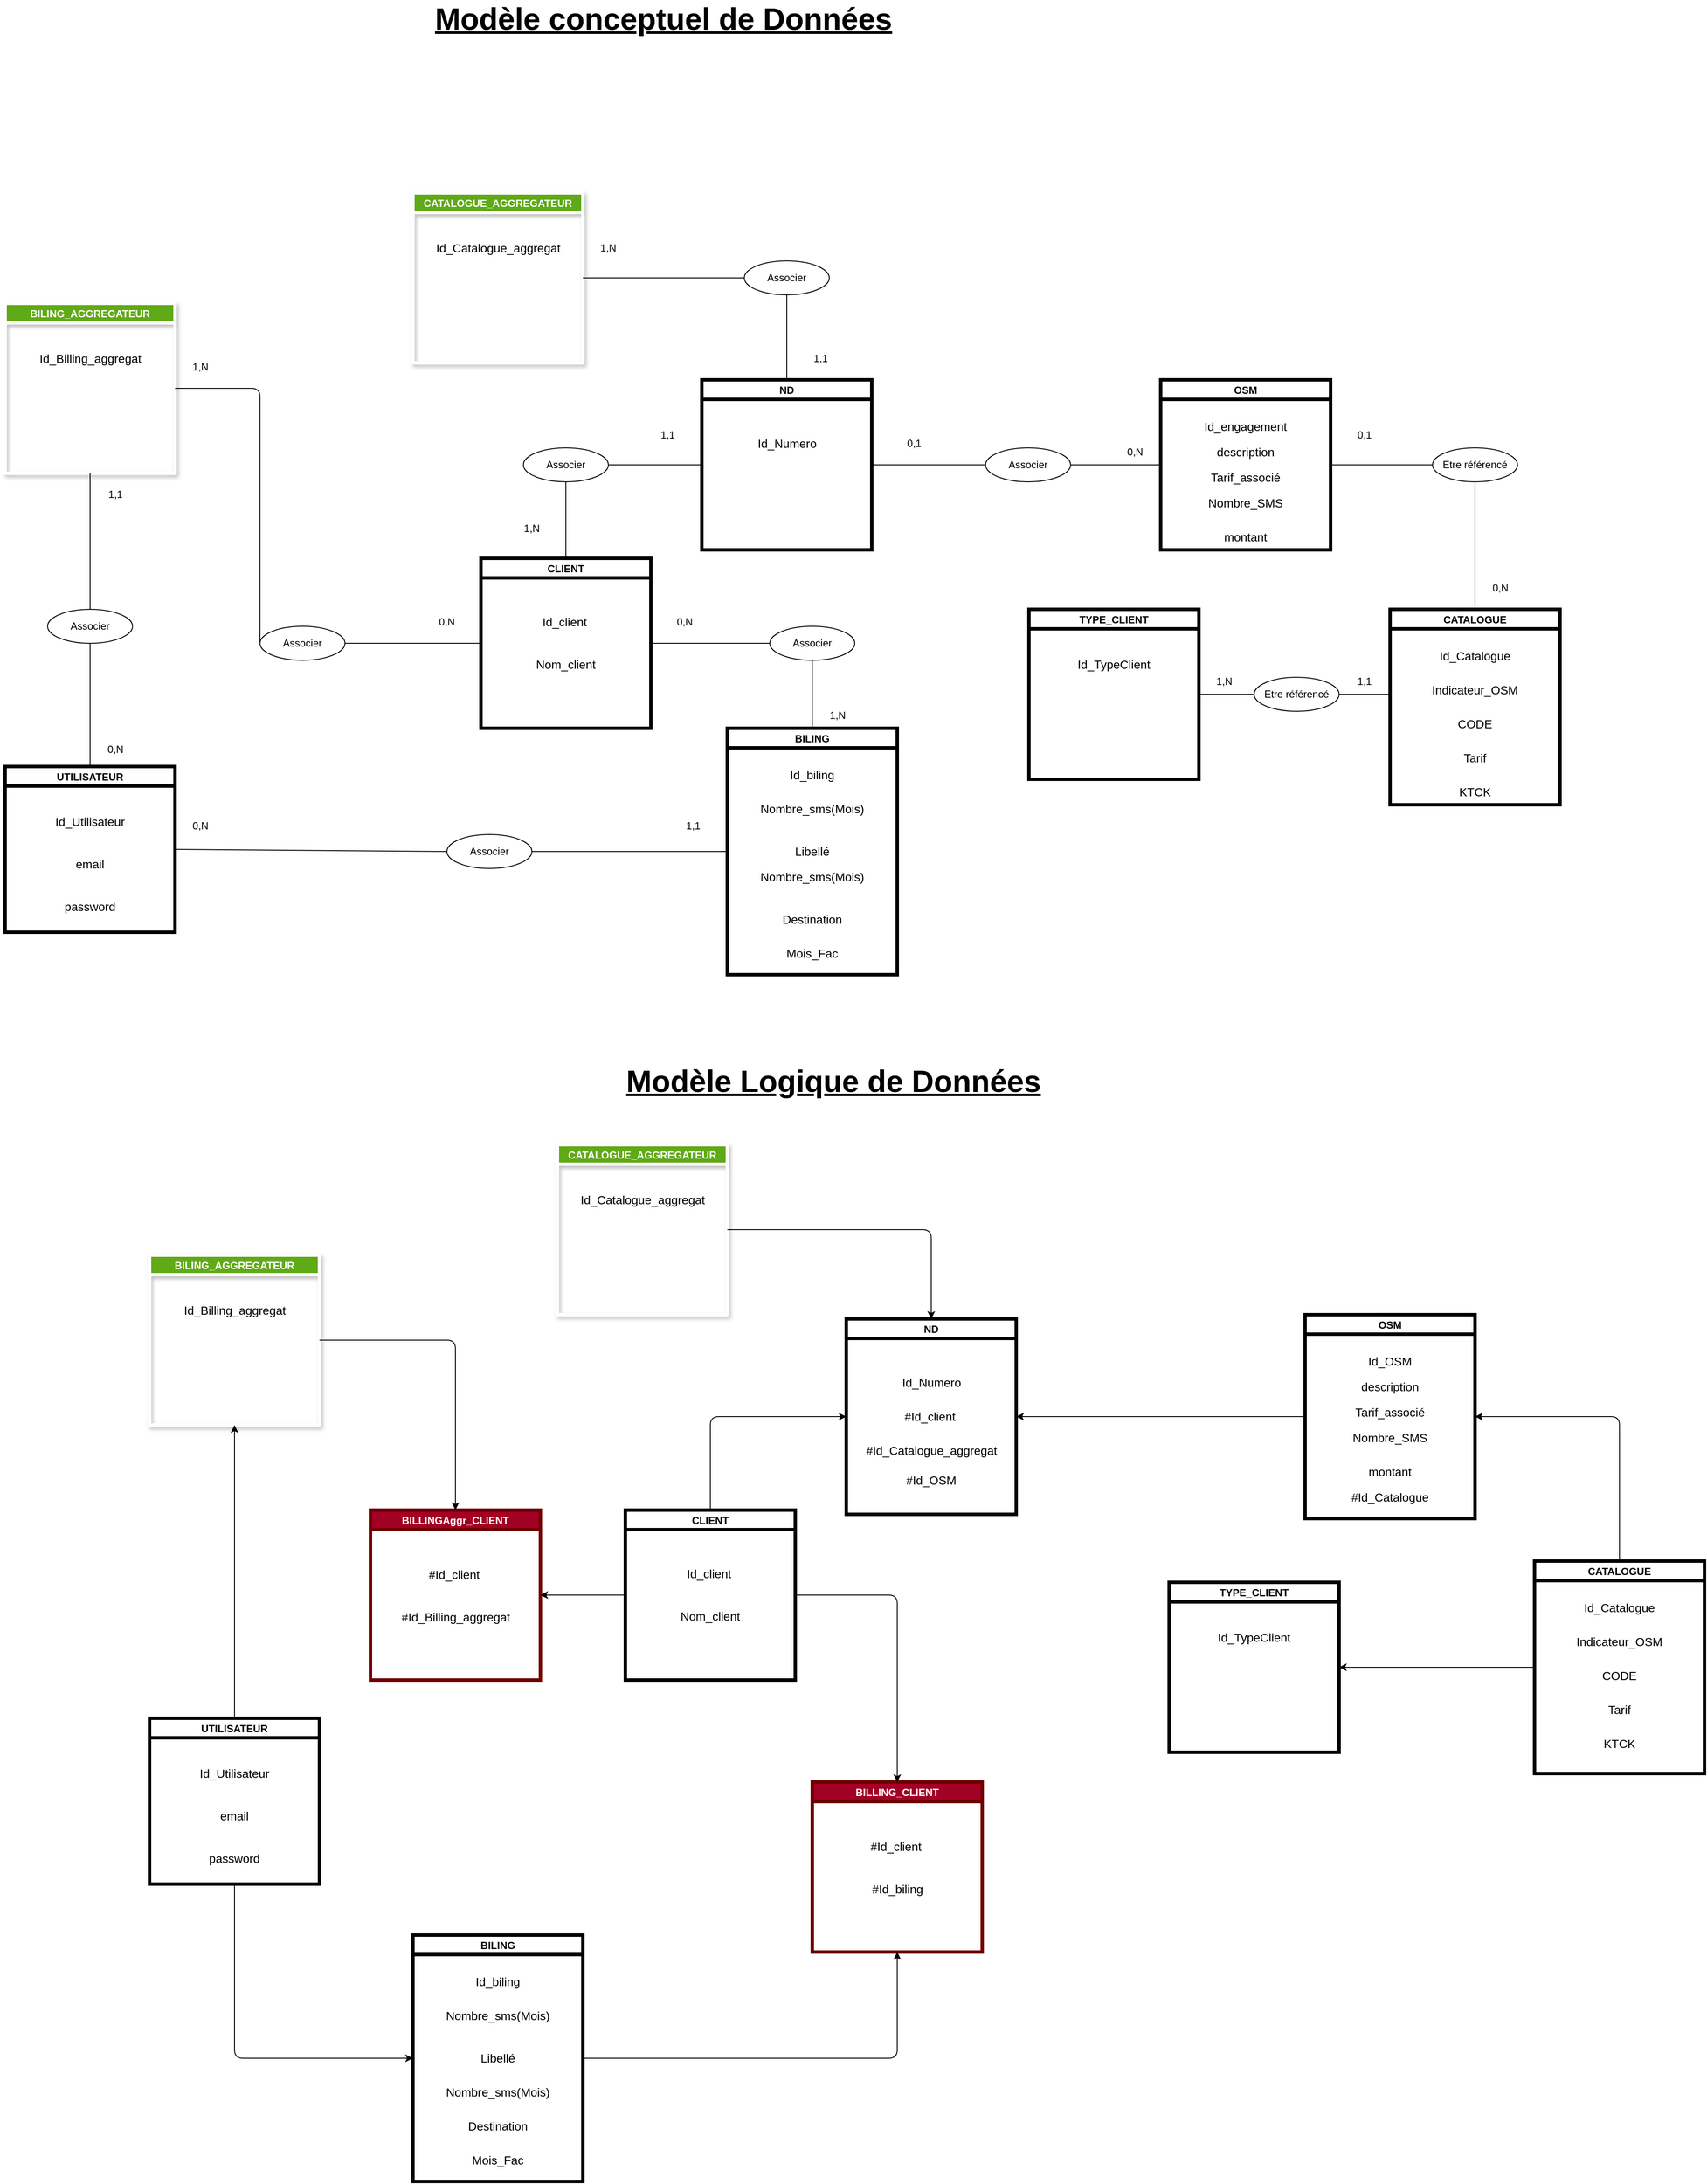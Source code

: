 <mxfile>
    <diagram id="ox7C8p8uEcDd9QCXiQIb" name="Page-1">
        <mxGraphModel dx="2342" dy="1938" grid="1" gridSize="10" guides="1" tooltips="1" connect="1" arrows="1" fold="1" page="1" pageScale="1" pageWidth="850" pageHeight="1100" math="0" shadow="0">
            <root>
                <mxCell id="0"/>
                <mxCell id="1" parent="0"/>
                <mxCell id="10" value="CLIENT" style="swimlane;startSize=23;strokeWidth=4;" parent="1" vertex="1">
                    <mxGeometry x="100" y="500" width="200" height="200" as="geometry"/>
                </mxCell>
                <mxCell id="59" value="&lt;font style=&quot;font-size: 14px;&quot;&gt;Id_client&amp;nbsp;&lt;/font&gt;" style="text;html=1;strokeColor=none;fillColor=none;align=center;verticalAlign=middle;whiteSpace=wrap;rounded=0;" parent="10" vertex="1">
                    <mxGeometry x="39.5" y="60" width="121" height="30" as="geometry"/>
                </mxCell>
                <mxCell id="159" value="&lt;span style=&quot;font-size: 14px;&quot;&gt;Nom_client&lt;/span&gt;" style="text;html=1;strokeColor=none;fillColor=none;align=center;verticalAlign=middle;whiteSpace=wrap;rounded=0;" vertex="1" parent="10">
                    <mxGeometry x="70" y="110" width="60" height="30" as="geometry"/>
                </mxCell>
                <mxCell id="11" value="OSM" style="swimlane;startSize=23;strokeWidth=4;" parent="1" vertex="1">
                    <mxGeometry x="900" y="290" width="200" height="200" as="geometry"/>
                </mxCell>
                <mxCell id="60" value="&lt;font style=&quot;font-size: 14px;&quot;&gt;Id_engagement&lt;/font&gt;" style="text;html=1;strokeColor=none;fillColor=none;align=center;verticalAlign=middle;whiteSpace=wrap;rounded=0;" parent="11" vertex="1">
                    <mxGeometry x="70" y="40" width="60" height="30" as="geometry"/>
                </mxCell>
                <mxCell id="64" value="&lt;span style=&quot;font-size: 14px;&quot;&gt;description&lt;/span&gt;" style="text;html=1;strokeColor=none;fillColor=none;align=center;verticalAlign=middle;whiteSpace=wrap;rounded=0;" parent="11" vertex="1">
                    <mxGeometry x="70" y="70" width="60" height="30" as="geometry"/>
                </mxCell>
                <mxCell id="65" value="&lt;span style=&quot;font-size: 14px;&quot;&gt;Tarif_associé&lt;/span&gt;" style="text;html=1;strokeColor=none;fillColor=none;align=center;verticalAlign=middle;whiteSpace=wrap;rounded=0;" parent="11" vertex="1">
                    <mxGeometry x="70" y="100" width="60" height="30" as="geometry"/>
                </mxCell>
                <mxCell id="66" value="&lt;span style=&quot;font-size: 14px;&quot;&gt;Nombre_SMS&lt;/span&gt;" style="text;html=1;strokeColor=none;fillColor=none;align=center;verticalAlign=middle;whiteSpace=wrap;rounded=0;" parent="11" vertex="1">
                    <mxGeometry x="70" y="130" width="60" height="30" as="geometry"/>
                </mxCell>
                <mxCell id="169" value="&lt;span style=&quot;font-size: 14px;&quot;&gt;montant&lt;br&gt;&lt;/span&gt;" style="text;html=1;strokeColor=none;fillColor=none;align=center;verticalAlign=middle;whiteSpace=wrap;rounded=0;" vertex="1" parent="11">
                    <mxGeometry x="70" y="170" width="60" height="30" as="geometry"/>
                </mxCell>
                <mxCell id="15" style="edgeStyle=entityRelationEdgeStyle;html=1;startArrow=none;endArrow=none;segment=10;curved=1;sourcePerimeterSpacing=0;targetPerimeterSpacing=0;exitX=1;exitY=0.5;exitDx=0;exitDy=0;entryX=0;entryY=0.5;entryDx=0;entryDy=0;" parent="1" source="12" target="11" edge="1">
                    <mxGeometry relative="1" as="geometry"/>
                </mxCell>
                <mxCell id="12" value="Associer" style="ellipse;whiteSpace=wrap;html=1;align=center;newEdgeStyle={&quot;edgeStyle&quot;:&quot;entityRelationEdgeStyle&quot;,&quot;startArrow&quot;:&quot;none&quot;,&quot;endArrow&quot;:&quot;none&quot;,&quot;segment&quot;:10,&quot;curved&quot;:1,&quot;sourcePerimeterSpacing&quot;:0,&quot;targetPerimeterSpacing&quot;:0};treeFolding=1;treeMoving=1;" parent="1" vertex="1">
                    <mxGeometry x="694" y="370" width="100" height="40" as="geometry"/>
                </mxCell>
                <mxCell id="16" value="0,N" style="text;html=1;strokeColor=none;fillColor=none;align=center;verticalAlign=middle;whiteSpace=wrap;rounded=0;" parent="1" vertex="1">
                    <mxGeometry x="310" y="560" width="60" height="30" as="geometry"/>
                </mxCell>
                <mxCell id="17" value="0,N" style="text;html=1;strokeColor=none;fillColor=none;align=center;verticalAlign=middle;whiteSpace=wrap;rounded=0;" parent="1" vertex="1">
                    <mxGeometry x="840" y="360" width="60" height="30" as="geometry"/>
                </mxCell>
                <mxCell id="18" value="CATALOGUE" style="swimlane;startSize=23;strokeWidth=4;" parent="1" vertex="1">
                    <mxGeometry x="1170" y="560" width="200" height="230" as="geometry"/>
                </mxCell>
                <mxCell id="61" value="&lt;font style=&quot;font-size: 14px;&quot;&gt;Id_Catalogue&lt;/font&gt;" style="text;html=1;strokeColor=none;fillColor=none;align=center;verticalAlign=middle;whiteSpace=wrap;rounded=0;" parent="18" vertex="1">
                    <mxGeometry x="70" y="40" width="60" height="30" as="geometry"/>
                </mxCell>
                <mxCell id="69" value="&lt;font style=&quot;font-size: 14px;&quot;&gt;Indicateur_OSM&lt;/font&gt;" style="text;html=1;strokeColor=none;fillColor=none;align=center;verticalAlign=middle;whiteSpace=wrap;rounded=0;" parent="18" vertex="1">
                    <mxGeometry x="70" y="80" width="60" height="30" as="geometry"/>
                </mxCell>
                <mxCell id="164" value="&lt;span style=&quot;font-size: 14px;&quot;&gt;CODE&lt;/span&gt;" style="text;html=1;strokeColor=none;fillColor=none;align=center;verticalAlign=middle;whiteSpace=wrap;rounded=0;" vertex="1" parent="18">
                    <mxGeometry x="70" y="120" width="60" height="30" as="geometry"/>
                </mxCell>
                <mxCell id="165" value="&lt;span style=&quot;font-size: 14px;&quot;&gt;Tarif&lt;/span&gt;" style="text;html=1;strokeColor=none;fillColor=none;align=center;verticalAlign=middle;whiteSpace=wrap;rounded=0;" vertex="1" parent="18">
                    <mxGeometry x="70" y="160" width="60" height="30" as="geometry"/>
                </mxCell>
                <mxCell id="166" value="&lt;span style=&quot;font-size: 14px;&quot;&gt;KTCK&lt;/span&gt;" style="text;html=1;strokeColor=none;fillColor=none;align=center;verticalAlign=middle;whiteSpace=wrap;rounded=0;" vertex="1" parent="18">
                    <mxGeometry x="70" y="200" width="60" height="30" as="geometry"/>
                </mxCell>
                <mxCell id="20" style="edgeStyle=entityRelationEdgeStyle;html=1;startArrow=none;endArrow=none;segment=10;curved=1;sourcePerimeterSpacing=0;targetPerimeterSpacing=0;exitX=0;exitY=0.5;exitDx=0;exitDy=0;entryX=1;entryY=0.5;entryDx=0;entryDy=0;" parent="1" source="19" target="11" edge="1">
                    <mxGeometry relative="1" as="geometry"/>
                </mxCell>
                <mxCell id="19" value="Etre référencé" style="ellipse;whiteSpace=wrap;html=1;align=center;newEdgeStyle={&quot;edgeStyle&quot;:&quot;entityRelationEdgeStyle&quot;,&quot;startArrow&quot;:&quot;none&quot;,&quot;endArrow&quot;:&quot;none&quot;,&quot;segment&quot;:10,&quot;curved&quot;:1,&quot;sourcePerimeterSpacing&quot;:0,&quot;targetPerimeterSpacing&quot;:0};treeFolding=1;treeMoving=1;" parent="1" vertex="1">
                    <mxGeometry x="1220" y="370" width="100" height="40" as="geometry"/>
                </mxCell>
                <mxCell id="24" value="0,N" style="text;html=1;strokeColor=none;fillColor=none;align=center;verticalAlign=middle;whiteSpace=wrap;rounded=0;" parent="1" vertex="1">
                    <mxGeometry x="1270" y="520" width="60" height="30" as="geometry"/>
                </mxCell>
                <mxCell id="26" value="0,1" style="text;html=1;strokeColor=none;fillColor=none;align=center;verticalAlign=middle;whiteSpace=wrap;rounded=0;" parent="1" vertex="1">
                    <mxGeometry x="1110" y="340" width="60" height="30" as="geometry"/>
                </mxCell>
                <mxCell id="28" value="" style="endArrow=none;html=1;entryX=0.5;entryY=1;entryDx=0;entryDy=0;exitX=0.5;exitY=0;exitDx=0;exitDy=0;" parent="1" source="18" target="19" edge="1">
                    <mxGeometry width="50" height="50" relative="1" as="geometry">
                        <mxPoint x="860" y="640" as="sourcePoint"/>
                        <mxPoint x="910" y="590" as="targetPoint"/>
                    </mxGeometry>
                </mxCell>
                <mxCell id="29" value="TYPE_CLIENT" style="swimlane;startSize=23;strokeWidth=4;" parent="1" vertex="1">
                    <mxGeometry x="745" y="560" width="200" height="200" as="geometry"/>
                </mxCell>
                <mxCell id="62" value="&lt;font style=&quot;font-size: 14px;&quot;&gt;Id_TypeClient&lt;/font&gt;" style="text;html=1;strokeColor=none;fillColor=none;align=center;verticalAlign=middle;whiteSpace=wrap;rounded=0;" parent="29" vertex="1">
                    <mxGeometry x="70" y="50" width="60" height="30" as="geometry"/>
                </mxCell>
                <mxCell id="31" value="Etre référencé" style="ellipse;whiteSpace=wrap;html=1;align=center;newEdgeStyle={&quot;edgeStyle&quot;:&quot;entityRelationEdgeStyle&quot;,&quot;startArrow&quot;:&quot;none&quot;,&quot;endArrow&quot;:&quot;none&quot;,&quot;segment&quot;:10,&quot;curved&quot;:1,&quot;sourcePerimeterSpacing&quot;:0,&quot;targetPerimeterSpacing&quot;:0};treeFolding=1;treeMoving=1;" parent="1" vertex="1">
                    <mxGeometry x="1010" y="640" width="100" height="40" as="geometry"/>
                </mxCell>
                <mxCell id="32" value="" style="endArrow=none;html=1;entryX=1;entryY=0.5;entryDx=0;entryDy=0;" parent="1" target="31" edge="1">
                    <mxGeometry width="50" height="50" relative="1" as="geometry">
                        <mxPoint x="1170" y="660" as="sourcePoint"/>
                        <mxPoint x="1280" y="420" as="targetPoint"/>
                    </mxGeometry>
                </mxCell>
                <mxCell id="33" value="" style="endArrow=none;html=1;entryX=0;entryY=0.5;entryDx=0;entryDy=0;exitX=1;exitY=0.5;exitDx=0;exitDy=0;" parent="1" source="29" target="31" edge="1">
                    <mxGeometry width="50" height="50" relative="1" as="geometry">
                        <mxPoint x="1180" y="670" as="sourcePoint"/>
                        <mxPoint x="1120" y="670" as="targetPoint"/>
                    </mxGeometry>
                </mxCell>
                <mxCell id="34" value="1,1" style="text;html=1;strokeColor=none;fillColor=none;align=center;verticalAlign=middle;whiteSpace=wrap;rounded=0;" parent="1" vertex="1">
                    <mxGeometry x="1110" y="630" width="60" height="30" as="geometry"/>
                </mxCell>
                <mxCell id="35" value="1,N" style="text;html=1;strokeColor=none;fillColor=none;align=center;verticalAlign=middle;whiteSpace=wrap;rounded=0;" parent="1" vertex="1">
                    <mxGeometry x="945" y="630" width="60" height="30" as="geometry"/>
                </mxCell>
                <mxCell id="41" value="BILING" style="swimlane;startSize=23;strokeWidth=4;" parent="1" vertex="1">
                    <mxGeometry x="390" y="700" width="200" height="290" as="geometry"/>
                </mxCell>
                <mxCell id="63" value="&lt;font style=&quot;font-size: 14px;&quot;&gt;Id_biling&lt;/font&gt;" style="text;html=1;strokeColor=none;fillColor=none;align=center;verticalAlign=middle;whiteSpace=wrap;rounded=0;" parent="41" vertex="1">
                    <mxGeometry x="70" y="40" width="60" height="30" as="geometry"/>
                </mxCell>
                <mxCell id="67" value="&lt;font style=&quot;font-size: 14px;&quot;&gt;Nombre_sms(Mois)&lt;/font&gt;" style="text;html=1;strokeColor=none;fillColor=none;align=center;verticalAlign=middle;whiteSpace=wrap;rounded=0;" parent="41" vertex="1">
                    <mxGeometry x="70" y="80" width="60" height="30" as="geometry"/>
                </mxCell>
                <mxCell id="68" value="&lt;font style=&quot;font-size: 14px;&quot;&gt;Mois_Fac&lt;/font&gt;" style="text;html=1;strokeColor=none;fillColor=none;align=center;verticalAlign=middle;whiteSpace=wrap;rounded=0;" parent="41" vertex="1">
                    <mxGeometry x="70" y="250" width="60" height="30" as="geometry"/>
                </mxCell>
                <mxCell id="152" value="&lt;font style=&quot;font-size: 14px;&quot;&gt;Libellé&lt;/font&gt;" style="text;html=1;strokeColor=none;fillColor=none;align=center;verticalAlign=middle;whiteSpace=wrap;rounded=0;" vertex="1" parent="41">
                    <mxGeometry x="70" y="130" width="60" height="30" as="geometry"/>
                </mxCell>
                <mxCell id="50" value="&lt;font style=&quot;font-size: 36px;&quot;&gt;&lt;b&gt;&lt;u&gt;Modèle conceptuel de Données&lt;/u&gt;&lt;/b&gt;&lt;/font&gt;" style="text;html=1;strokeColor=none;fillColor=none;align=center;verticalAlign=middle;whiteSpace=wrap;rounded=0;" parent="1" vertex="1">
                    <mxGeometry x="40" y="-150" width="550" height="30" as="geometry"/>
                </mxCell>
                <mxCell id="53" value="Associer" style="ellipse;whiteSpace=wrap;html=1;align=center;newEdgeStyle={&quot;edgeStyle&quot;:&quot;entityRelationEdgeStyle&quot;,&quot;startArrow&quot;:&quot;none&quot;,&quot;endArrow&quot;:&quot;none&quot;,&quot;segment&quot;:10,&quot;curved&quot;:1,&quot;sourcePerimeterSpacing&quot;:0,&quot;targetPerimeterSpacing&quot;:0};treeFolding=1;treeMoving=1;" parent="1" vertex="1">
                    <mxGeometry x="440" y="580" width="100" height="40" as="geometry"/>
                </mxCell>
                <mxCell id="54" value="" style="endArrow=none;html=1;entryX=0;entryY=0.5;entryDx=0;entryDy=0;exitX=1;exitY=0.5;exitDx=0;exitDy=0;" parent="1" source="10" target="53" edge="1">
                    <mxGeometry width="50" height="50" relative="1" as="geometry">
                        <mxPoint x="850" y="670" as="sourcePoint"/>
                        <mxPoint x="900" y="620" as="targetPoint"/>
                    </mxGeometry>
                </mxCell>
                <mxCell id="56" value="" style="endArrow=none;html=1;entryX=0.5;entryY=1;entryDx=0;entryDy=0;exitX=0.5;exitY=0;exitDx=0;exitDy=0;" parent="1" source="41" target="53" edge="1">
                    <mxGeometry width="50" height="50" relative="1" as="geometry">
                        <mxPoint x="850" y="670" as="sourcePoint"/>
                        <mxPoint x="900" y="620" as="targetPoint"/>
                    </mxGeometry>
                </mxCell>
                <mxCell id="57" value="0,1" style="text;html=1;strokeColor=none;fillColor=none;align=center;verticalAlign=middle;whiteSpace=wrap;rounded=0;" parent="1" vertex="1">
                    <mxGeometry x="580" y="350" width="60" height="30" as="geometry"/>
                </mxCell>
                <mxCell id="58" value="1,N" style="text;html=1;strokeColor=none;fillColor=none;align=center;verticalAlign=middle;whiteSpace=wrap;rounded=0;" parent="1" vertex="1">
                    <mxGeometry x="490" y="670" width="60" height="30" as="geometry"/>
                </mxCell>
                <mxCell id="73" value="&lt;font style=&quot;font-size: 36px;&quot;&gt;&lt;b&gt;&lt;u&gt;Modèle Logique de Données&lt;/u&gt;&lt;/b&gt;&lt;/font&gt;" style="text;html=1;strokeColor=none;fillColor=none;align=center;verticalAlign=middle;whiteSpace=wrap;rounded=0;" parent="1" vertex="1">
                    <mxGeometry x="240" y="1100" width="550" height="30" as="geometry"/>
                </mxCell>
                <mxCell id="130" value="UTILISATEUR" style="swimlane;startSize=23;strokeWidth=4;" vertex="1" parent="1">
                    <mxGeometry x="-460" y="745" width="200" height="195" as="geometry"/>
                </mxCell>
                <mxCell id="131" value="&lt;font style=&quot;font-size: 14px;&quot;&gt;Id_Utilisateur&lt;/font&gt;" style="text;html=1;strokeColor=none;fillColor=none;align=center;verticalAlign=middle;whiteSpace=wrap;rounded=0;" vertex="1" parent="130">
                    <mxGeometry x="70" y="50" width="60" height="30" as="geometry"/>
                </mxCell>
                <mxCell id="132" value="&lt;font style=&quot;font-size: 14px;&quot;&gt;email&lt;/font&gt;" style="text;html=1;strokeColor=none;fillColor=none;align=center;verticalAlign=middle;whiteSpace=wrap;rounded=0;" vertex="1" parent="130">
                    <mxGeometry x="70" y="100" width="60" height="30" as="geometry"/>
                </mxCell>
                <mxCell id="133" value="&lt;span style=&quot;font-size: 14px;&quot;&gt;password&lt;/span&gt;" style="text;html=1;strokeColor=none;fillColor=none;align=center;verticalAlign=middle;whiteSpace=wrap;rounded=0;" vertex="1" parent="130">
                    <mxGeometry x="70" y="150" width="60" height="30" as="geometry"/>
                </mxCell>
                <mxCell id="135" style="edgeStyle=entityRelationEdgeStyle;html=1;startArrow=none;endArrow=none;segment=10;curved=1;sourcePerimeterSpacing=0;targetPerimeterSpacing=0;exitX=1;exitY=0.5;exitDx=0;exitDy=0;entryX=0;entryY=0.5;entryDx=0;entryDy=0;" edge="1" parent="1" source="134" target="41">
                    <mxGeometry relative="1" as="geometry"/>
                </mxCell>
                <mxCell id="136" style="edgeStyle=entityRelationEdgeStyle;html=1;startArrow=none;endArrow=none;segment=10;curved=1;sourcePerimeterSpacing=0;targetPerimeterSpacing=0;exitX=0;exitY=0.5;exitDx=0;exitDy=0;entryX=1;entryY=0.5;entryDx=0;entryDy=0;" edge="1" parent="1" source="134" target="130">
                    <mxGeometry relative="1" as="geometry"/>
                </mxCell>
                <mxCell id="134" value="Associer" style="ellipse;whiteSpace=wrap;html=1;align=center;newEdgeStyle={&quot;edgeStyle&quot;:&quot;entityRelationEdgeStyle&quot;,&quot;startArrow&quot;:&quot;none&quot;,&quot;endArrow&quot;:&quot;none&quot;,&quot;segment&quot;:10,&quot;curved&quot;:1,&quot;sourcePerimeterSpacing&quot;:0,&quot;targetPerimeterSpacing&quot;:0};treeFolding=1;treeMoving=1;" vertex="1" parent="1">
                    <mxGeometry x="60" y="825" width="100" height="40" as="geometry"/>
                </mxCell>
                <mxCell id="142" value="1,1" style="text;html=1;strokeColor=none;fillColor=none;align=center;verticalAlign=middle;whiteSpace=wrap;rounded=0;" vertex="1" parent="1">
                    <mxGeometry x="320" y="800" width="60" height="30" as="geometry"/>
                </mxCell>
                <mxCell id="143" value="0,N" style="text;html=1;strokeColor=none;fillColor=none;align=center;verticalAlign=middle;whiteSpace=wrap;rounded=0;" vertex="1" parent="1">
                    <mxGeometry x="-260" y="800" width="60" height="30" as="geometry"/>
                </mxCell>
                <mxCell id="150" value="&lt;font style=&quot;font-size: 14px;&quot;&gt;Nombre_sms(Mois)&lt;/font&gt;" style="text;html=1;strokeColor=none;fillColor=none;align=center;verticalAlign=middle;whiteSpace=wrap;rounded=0;" vertex="1" parent="1">
                    <mxGeometry x="460" y="860" width="60" height="30" as="geometry"/>
                </mxCell>
                <mxCell id="151" value="&lt;font style=&quot;font-size: 14px;&quot;&gt;Destination&lt;/font&gt;" style="text;html=1;strokeColor=none;fillColor=none;align=center;verticalAlign=middle;whiteSpace=wrap;rounded=0;" vertex="1" parent="1">
                    <mxGeometry x="460" y="910" width="60" height="30" as="geometry"/>
                </mxCell>
                <mxCell id="172" value="ND" style="swimlane;startSize=23;strokeWidth=4;" vertex="1" parent="1">
                    <mxGeometry x="360" y="290" width="200" height="200" as="geometry"/>
                </mxCell>
                <mxCell id="173" value="&lt;span style=&quot;font-size: 14px;&quot;&gt;Id_Numero&lt;/span&gt;" style="text;html=1;strokeColor=none;fillColor=none;align=center;verticalAlign=middle;whiteSpace=wrap;rounded=0;" vertex="1" parent="172">
                    <mxGeometry x="39.5" y="60" width="121" height="30" as="geometry"/>
                </mxCell>
                <mxCell id="175" value="" style="endArrow=none;html=1;entryX=0;entryY=0.5;entryDx=0;entryDy=0;exitX=1;exitY=0.5;exitDx=0;exitDy=0;" edge="1" parent="1" source="172" target="12">
                    <mxGeometry width="50" height="50" relative="1" as="geometry">
                        <mxPoint x="650" y="580" as="sourcePoint"/>
                        <mxPoint x="700" y="530" as="targetPoint"/>
                    </mxGeometry>
                </mxCell>
                <mxCell id="179" value="Associer" style="ellipse;whiteSpace=wrap;html=1;align=center;newEdgeStyle={&quot;edgeStyle&quot;:&quot;entityRelationEdgeStyle&quot;,&quot;startArrow&quot;:&quot;none&quot;,&quot;endArrow&quot;:&quot;none&quot;,&quot;segment&quot;:10,&quot;curved&quot;:1,&quot;sourcePerimeterSpacing&quot;:0,&quot;targetPerimeterSpacing&quot;:0};treeFolding=1;treeMoving=1;" vertex="1" parent="1">
                    <mxGeometry x="150" y="370" width="100" height="40" as="geometry"/>
                </mxCell>
                <mxCell id="180" value="" style="endArrow=none;html=1;exitX=0.5;exitY=1;exitDx=0;exitDy=0;entryX=0.5;entryY=0;entryDx=0;entryDy=0;" edge="1" parent="1" source="179" target="10">
                    <mxGeometry width="50" height="50" relative="1" as="geometry">
                        <mxPoint x="650" y="580" as="sourcePoint"/>
                        <mxPoint x="700" y="530" as="targetPoint"/>
                    </mxGeometry>
                </mxCell>
                <mxCell id="181" value="" style="endArrow=none;html=1;entryX=1;entryY=0.5;entryDx=0;entryDy=0;exitX=0;exitY=0.5;exitDx=0;exitDy=0;" edge="1" parent="1" source="172" target="179">
                    <mxGeometry width="50" height="50" relative="1" as="geometry">
                        <mxPoint x="650" y="580" as="sourcePoint"/>
                        <mxPoint x="700" y="530" as="targetPoint"/>
                    </mxGeometry>
                </mxCell>
                <mxCell id="182" value="1,1" style="text;html=1;strokeColor=none;fillColor=none;align=center;verticalAlign=middle;whiteSpace=wrap;rounded=0;" vertex="1" parent="1">
                    <mxGeometry x="290" y="340" width="60" height="30" as="geometry"/>
                </mxCell>
                <mxCell id="184" value="1,N" style="text;html=1;strokeColor=none;fillColor=none;align=center;verticalAlign=middle;whiteSpace=wrap;rounded=0;" vertex="1" parent="1">
                    <mxGeometry x="130" y="450" width="60" height="30" as="geometry"/>
                </mxCell>
                <mxCell id="185" value="BILING_AGGREGATEUR" style="swimlane;startSize=23;fillColor=#60a917;fontColor=#ffffff;strokeColor=#FFFFFF;shadow=1;strokeWidth=4;" vertex="1" parent="1">
                    <mxGeometry x="-460" y="200" width="200" height="200" as="geometry"/>
                </mxCell>
                <mxCell id="186" value="&lt;span style=&quot;font-size: 14px;&quot;&gt;Id_Billing_aggregat&lt;/span&gt;" style="text;html=1;strokeColor=none;fillColor=none;align=center;verticalAlign=middle;whiteSpace=wrap;rounded=0;" vertex="1" parent="185">
                    <mxGeometry x="39.5" y="50" width="121" height="30" as="geometry"/>
                </mxCell>
                <mxCell id="187" value="Associer" style="ellipse;whiteSpace=wrap;html=1;align=center;newEdgeStyle={&quot;edgeStyle&quot;:&quot;entityRelationEdgeStyle&quot;,&quot;startArrow&quot;:&quot;none&quot;,&quot;endArrow&quot;:&quot;none&quot;,&quot;segment&quot;:10,&quot;curved&quot;:1,&quot;sourcePerimeterSpacing&quot;:0,&quot;targetPerimeterSpacing&quot;:0};treeFolding=1;treeMoving=1;" vertex="1" parent="1">
                    <mxGeometry x="410" y="150" width="100" height="40" as="geometry"/>
                </mxCell>
                <mxCell id="189" value="" style="endArrow=none;html=1;entryX=0.5;entryY=0;entryDx=0;entryDy=0;exitX=0.5;exitY=1;exitDx=0;exitDy=0;" edge="1" parent="1" source="187" target="172">
                    <mxGeometry width="50" height="50" relative="1" as="geometry">
                        <mxPoint x="460" y="190" as="sourcePoint"/>
                        <mxPoint x="470" y="70" as="targetPoint"/>
                    </mxGeometry>
                </mxCell>
                <mxCell id="190" value="CATALOGUE_AGGREGATEUR" style="swimlane;startSize=23;fillColor=#60a917;fontColor=#ffffff;strokeColor=#FFFFFF;shadow=1;strokeWidth=4;" vertex="1" parent="1">
                    <mxGeometry x="20" y="70" width="200" height="200" as="geometry"/>
                </mxCell>
                <mxCell id="191" value="&lt;span style=&quot;font-size: 14px;&quot;&gt;Id_Catalogue_aggregat&lt;/span&gt;" style="text;html=1;strokeColor=none;fillColor=none;align=center;verticalAlign=middle;whiteSpace=wrap;rounded=0;" vertex="1" parent="190">
                    <mxGeometry x="39.5" y="50" width="121" height="30" as="geometry"/>
                </mxCell>
                <mxCell id="192" value="" style="endArrow=none;html=1;exitX=1;exitY=0.5;exitDx=0;exitDy=0;entryX=0;entryY=0.5;entryDx=0;entryDy=0;" edge="1" parent="1" source="190" target="187">
                    <mxGeometry width="50" height="50" relative="1" as="geometry">
                        <mxPoint x="400" y="200" as="sourcePoint"/>
                        <mxPoint x="450" y="150" as="targetPoint"/>
                    </mxGeometry>
                </mxCell>
                <mxCell id="194" value="Associer" style="ellipse;whiteSpace=wrap;html=1;align=center;newEdgeStyle={&quot;edgeStyle&quot;:&quot;entityRelationEdgeStyle&quot;,&quot;startArrow&quot;:&quot;none&quot;,&quot;endArrow&quot;:&quot;none&quot;,&quot;segment&quot;:10,&quot;curved&quot;:1,&quot;sourcePerimeterSpacing&quot;:0,&quot;targetPerimeterSpacing&quot;:0};treeFolding=1;treeMoving=1;" vertex="1" parent="1">
                    <mxGeometry x="-160" y="580" width="100" height="40" as="geometry"/>
                </mxCell>
                <mxCell id="196" value="" style="endArrow=none;html=1;fontSize=13;entryX=1;entryY=0.5;entryDx=0;entryDy=0;exitX=0;exitY=0.5;exitDx=0;exitDy=0;" edge="1" parent="1" source="10" target="194">
                    <mxGeometry width="50" height="50" relative="1" as="geometry">
                        <mxPoint x="240" y="490" as="sourcePoint"/>
                        <mxPoint x="290" y="440" as="targetPoint"/>
                    </mxGeometry>
                </mxCell>
                <mxCell id="197" value="" style="endArrow=none;html=1;fontSize=13;entryX=1;entryY=0.5;entryDx=0;entryDy=0;exitX=0;exitY=0.5;exitDx=0;exitDy=0;" edge="1" parent="1" source="194" target="185">
                    <mxGeometry width="50" height="50" relative="1" as="geometry">
                        <mxPoint x="240" y="490" as="sourcePoint"/>
                        <mxPoint x="290" y="440" as="targetPoint"/>
                        <Array as="points">
                            <mxPoint x="-160" y="300"/>
                        </Array>
                    </mxGeometry>
                </mxCell>
                <mxCell id="198" value="Associer" style="ellipse;whiteSpace=wrap;html=1;align=center;newEdgeStyle={&quot;edgeStyle&quot;:&quot;entityRelationEdgeStyle&quot;,&quot;startArrow&quot;:&quot;none&quot;,&quot;endArrow&quot;:&quot;none&quot;,&quot;segment&quot;:10,&quot;curved&quot;:1,&quot;sourcePerimeterSpacing&quot;:0,&quot;targetPerimeterSpacing&quot;:0};treeFolding=1;treeMoving=1;" vertex="1" parent="1">
                    <mxGeometry x="-410" y="560" width="100" height="40" as="geometry"/>
                </mxCell>
                <mxCell id="199" value="" style="endArrow=none;html=1;fontSize=13;entryX=0.5;entryY=1;entryDx=0;entryDy=0;exitX=0.5;exitY=0;exitDx=0;exitDy=0;" edge="1" parent="1" source="198" target="185">
                    <mxGeometry width="50" height="50" relative="1" as="geometry">
                        <mxPoint x="150" y="550" as="sourcePoint"/>
                        <mxPoint x="200" y="500" as="targetPoint"/>
                    </mxGeometry>
                </mxCell>
                <mxCell id="200" value="" style="endArrow=none;html=1;fontSize=13;entryX=0.5;entryY=1;entryDx=0;entryDy=0;exitX=0.5;exitY=0;exitDx=0;exitDy=0;" edge="1" parent="1" source="130" target="198">
                    <mxGeometry width="50" height="50" relative="1" as="geometry">
                        <mxPoint x="-360" y="730" as="sourcePoint"/>
                        <mxPoint x="200" y="500" as="targetPoint"/>
                    </mxGeometry>
                </mxCell>
                <mxCell id="201" value="0,N" style="text;html=1;strokeColor=none;fillColor=none;align=center;verticalAlign=middle;whiteSpace=wrap;rounded=0;" vertex="1" parent="1">
                    <mxGeometry x="-360" y="710" width="60" height="30" as="geometry"/>
                </mxCell>
                <mxCell id="202" value="1,1" style="text;html=1;strokeColor=none;fillColor=none;align=center;verticalAlign=middle;whiteSpace=wrap;rounded=0;" vertex="1" parent="1">
                    <mxGeometry x="-360" y="410" width="60" height="30" as="geometry"/>
                </mxCell>
                <mxCell id="203" value="1,N" style="text;html=1;strokeColor=none;fillColor=none;align=center;verticalAlign=middle;whiteSpace=wrap;rounded=0;" vertex="1" parent="1">
                    <mxGeometry x="-260" y="260" width="60" height="30" as="geometry"/>
                </mxCell>
                <mxCell id="204" value="0,N" style="text;html=1;strokeColor=none;fillColor=none;align=center;verticalAlign=middle;whiteSpace=wrap;rounded=0;" vertex="1" parent="1">
                    <mxGeometry x="30" y="560" width="60" height="30" as="geometry"/>
                </mxCell>
                <mxCell id="207" value="CLIENT" style="swimlane;startSize=23;strokeWidth=4;" vertex="1" parent="1">
                    <mxGeometry x="270" y="1620" width="200" height="200" as="geometry"/>
                </mxCell>
                <mxCell id="208" value="&lt;font style=&quot;font-size: 14px;&quot;&gt;Id_client&amp;nbsp;&lt;/font&gt;" style="text;html=1;strokeColor=none;fillColor=none;align=center;verticalAlign=middle;whiteSpace=wrap;rounded=0;" vertex="1" parent="207">
                    <mxGeometry x="39.5" y="60" width="121" height="30" as="geometry"/>
                </mxCell>
                <mxCell id="209" value="&lt;span style=&quot;font-size: 14px;&quot;&gt;Nom_client&lt;/span&gt;" style="text;html=1;strokeColor=none;fillColor=none;align=center;verticalAlign=middle;whiteSpace=wrap;rounded=0;" vertex="1" parent="207">
                    <mxGeometry x="70" y="110" width="60" height="30" as="geometry"/>
                </mxCell>
                <mxCell id="210" value="OSM" style="swimlane;startSize=23;strokeWidth=4;" vertex="1" parent="1">
                    <mxGeometry x="1070" y="1390" width="200" height="240" as="geometry"/>
                </mxCell>
                <mxCell id="211" value="&lt;font style=&quot;font-size: 14px;&quot;&gt;Id_OSM&lt;/font&gt;" style="text;html=1;strokeColor=none;fillColor=none;align=center;verticalAlign=middle;whiteSpace=wrap;rounded=0;" vertex="1" parent="210">
                    <mxGeometry x="70" y="40" width="60" height="30" as="geometry"/>
                </mxCell>
                <mxCell id="212" value="&lt;span style=&quot;font-size: 14px;&quot;&gt;description&lt;/span&gt;" style="text;html=1;strokeColor=none;fillColor=none;align=center;verticalAlign=middle;whiteSpace=wrap;rounded=0;" vertex="1" parent="210">
                    <mxGeometry x="70" y="70" width="60" height="30" as="geometry"/>
                </mxCell>
                <mxCell id="213" value="&lt;span style=&quot;font-size: 14px;&quot;&gt;Tarif_associé&lt;/span&gt;" style="text;html=1;strokeColor=none;fillColor=none;align=center;verticalAlign=middle;whiteSpace=wrap;rounded=0;" vertex="1" parent="210">
                    <mxGeometry x="70" y="100" width="60" height="30" as="geometry"/>
                </mxCell>
                <mxCell id="214" value="&lt;span style=&quot;font-size: 14px;&quot;&gt;Nombre_SMS&lt;/span&gt;" style="text;html=1;strokeColor=none;fillColor=none;align=center;verticalAlign=middle;whiteSpace=wrap;rounded=0;" vertex="1" parent="210">
                    <mxGeometry x="70" y="130" width="60" height="30" as="geometry"/>
                </mxCell>
                <mxCell id="215" value="&lt;span style=&quot;font-size: 14px;&quot;&gt;montant&lt;br&gt;&lt;/span&gt;" style="text;html=1;strokeColor=none;fillColor=none;align=center;verticalAlign=middle;whiteSpace=wrap;rounded=0;" vertex="1" parent="210">
                    <mxGeometry x="70" y="170" width="60" height="30" as="geometry"/>
                </mxCell>
                <mxCell id="308" value="&lt;span style=&quot;font-size: 14px;&quot;&gt;#Id_Catalogue&lt;/span&gt;" style="text;html=1;strokeColor=none;fillColor=none;align=center;verticalAlign=middle;whiteSpace=wrap;rounded=0;" vertex="1" parent="210">
                    <mxGeometry x="70" y="200" width="60" height="30" as="geometry"/>
                </mxCell>
                <mxCell id="220" value="CATALOGUE" style="swimlane;startSize=23;strokeWidth=4;" vertex="1" parent="1">
                    <mxGeometry x="1340" y="1680" width="200" height="250" as="geometry"/>
                </mxCell>
                <mxCell id="221" value="&lt;span style=&quot;font-size: 14px;&quot;&gt;Id_Catalogue&lt;/span&gt;" style="text;html=1;strokeColor=none;fillColor=none;align=center;verticalAlign=middle;whiteSpace=wrap;rounded=0;" vertex="1" parent="220">
                    <mxGeometry x="70" y="40" width="60" height="30" as="geometry"/>
                </mxCell>
                <mxCell id="222" value="&lt;font style=&quot;font-size: 14px;&quot;&gt;Indicateur_OSM&lt;/font&gt;" style="text;html=1;strokeColor=none;fillColor=none;align=center;verticalAlign=middle;whiteSpace=wrap;rounded=0;" vertex="1" parent="220">
                    <mxGeometry x="70" y="80" width="60" height="30" as="geometry"/>
                </mxCell>
                <mxCell id="223" value="&lt;span style=&quot;font-size: 14px;&quot;&gt;CODE&lt;/span&gt;" style="text;html=1;strokeColor=none;fillColor=none;align=center;verticalAlign=middle;whiteSpace=wrap;rounded=0;" vertex="1" parent="220">
                    <mxGeometry x="70" y="120" width="60" height="30" as="geometry"/>
                </mxCell>
                <mxCell id="224" value="&lt;span style=&quot;font-size: 14px;&quot;&gt;Tarif&lt;/span&gt;" style="text;html=1;strokeColor=none;fillColor=none;align=center;verticalAlign=middle;whiteSpace=wrap;rounded=0;" vertex="1" parent="220">
                    <mxGeometry x="70" y="160" width="60" height="30" as="geometry"/>
                </mxCell>
                <mxCell id="225" value="&lt;span style=&quot;font-size: 14px;&quot;&gt;KTCK&lt;/span&gt;" style="text;html=1;strokeColor=none;fillColor=none;align=center;verticalAlign=middle;whiteSpace=wrap;rounded=0;" vertex="1" parent="220">
                    <mxGeometry x="70" y="200" width="60" height="30" as="geometry"/>
                </mxCell>
                <mxCell id="231" value="TYPE_CLIENT" style="swimlane;startSize=23;strokeWidth=4;" vertex="1" parent="1">
                    <mxGeometry x="910" y="1705" width="200" height="200" as="geometry"/>
                </mxCell>
                <mxCell id="232" value="&lt;font style=&quot;font-size: 14px;&quot;&gt;Id_TypeClient&lt;/font&gt;" style="text;html=1;strokeColor=none;fillColor=none;align=center;verticalAlign=middle;whiteSpace=wrap;rounded=0;" vertex="1" parent="231">
                    <mxGeometry x="70" y="50" width="60" height="30" as="geometry"/>
                </mxCell>
                <mxCell id="238" value="BILING" style="swimlane;startSize=23;strokeWidth=4;" vertex="1" parent="1">
                    <mxGeometry x="20" y="2120" width="200" height="290" as="geometry"/>
                </mxCell>
                <mxCell id="239" value="&lt;font style=&quot;font-size: 14px;&quot;&gt;Id_biling&lt;/font&gt;" style="text;html=1;strokeColor=none;fillColor=none;align=center;verticalAlign=middle;whiteSpace=wrap;rounded=0;" vertex="1" parent="238">
                    <mxGeometry x="70" y="40" width="60" height="30" as="geometry"/>
                </mxCell>
                <mxCell id="240" value="&lt;font style=&quot;font-size: 14px;&quot;&gt;Nombre_sms(Mois)&lt;/font&gt;" style="text;html=1;strokeColor=none;fillColor=none;align=center;verticalAlign=middle;whiteSpace=wrap;rounded=0;" vertex="1" parent="238">
                    <mxGeometry x="70" y="80" width="60" height="30" as="geometry"/>
                </mxCell>
                <mxCell id="241" value="&lt;font style=&quot;font-size: 14px;&quot;&gt;Mois_Fac&lt;/font&gt;" style="text;html=1;strokeColor=none;fillColor=none;align=center;verticalAlign=middle;whiteSpace=wrap;rounded=0;" vertex="1" parent="238">
                    <mxGeometry x="70" y="250" width="60" height="30" as="geometry"/>
                </mxCell>
                <mxCell id="242" value="&lt;font style=&quot;font-size: 14px;&quot;&gt;Libellé&lt;/font&gt;" style="text;html=1;strokeColor=none;fillColor=none;align=center;verticalAlign=middle;whiteSpace=wrap;rounded=0;" vertex="1" parent="238">
                    <mxGeometry x="70" y="130" width="60" height="30" as="geometry"/>
                </mxCell>
                <mxCell id="257" value="&lt;font style=&quot;font-size: 14px;&quot;&gt;Nombre_sms(Mois)&lt;/font&gt;" style="text;html=1;strokeColor=none;fillColor=none;align=center;verticalAlign=middle;whiteSpace=wrap;rounded=0;" vertex="1" parent="238">
                    <mxGeometry x="70" y="170" width="60" height="30" as="geometry"/>
                </mxCell>
                <mxCell id="258" value="&lt;font style=&quot;font-size: 14px;&quot;&gt;Destination&lt;/font&gt;" style="text;html=1;strokeColor=none;fillColor=none;align=center;verticalAlign=middle;whiteSpace=wrap;rounded=0;" vertex="1" parent="238">
                    <mxGeometry x="70" y="210" width="60" height="30" as="geometry"/>
                </mxCell>
                <mxCell id="248" value="UTILISATEUR" style="swimlane;startSize=23;strokeWidth=4;" vertex="1" parent="1">
                    <mxGeometry x="-290" y="1865" width="200" height="195" as="geometry"/>
                </mxCell>
                <mxCell id="249" value="&lt;font style=&quot;font-size: 14px;&quot;&gt;Id_Utilisateur&lt;/font&gt;" style="text;html=1;strokeColor=none;fillColor=none;align=center;verticalAlign=middle;whiteSpace=wrap;rounded=0;" vertex="1" parent="248">
                    <mxGeometry x="70" y="50" width="60" height="30" as="geometry"/>
                </mxCell>
                <mxCell id="250" value="&lt;font style=&quot;font-size: 14px;&quot;&gt;email&lt;/font&gt;" style="text;html=1;strokeColor=none;fillColor=none;align=center;verticalAlign=middle;whiteSpace=wrap;rounded=0;" vertex="1" parent="248">
                    <mxGeometry x="70" y="100" width="60" height="30" as="geometry"/>
                </mxCell>
                <mxCell id="251" value="&lt;span style=&quot;font-size: 14px;&quot;&gt;password&lt;/span&gt;" style="text;html=1;strokeColor=none;fillColor=none;align=center;verticalAlign=middle;whiteSpace=wrap;rounded=0;" vertex="1" parent="248">
                    <mxGeometry x="70" y="150" width="60" height="30" as="geometry"/>
                </mxCell>
                <mxCell id="259" value="ND" style="swimlane;startSize=23;strokeWidth=4;" vertex="1" parent="1">
                    <mxGeometry x="530" y="1395" width="200" height="230" as="geometry"/>
                </mxCell>
                <mxCell id="260" value="&lt;span style=&quot;font-size: 14px;&quot;&gt;Id_Numero&lt;/span&gt;" style="text;html=1;strokeColor=none;fillColor=none;align=center;verticalAlign=middle;whiteSpace=wrap;rounded=0;" vertex="1" parent="259">
                    <mxGeometry x="39.5" y="60" width="121" height="30" as="geometry"/>
                </mxCell>
                <mxCell id="289" value="&lt;font style=&quot;font-size: 14px;&quot;&gt;#Id_client&amp;nbsp;&lt;/font&gt;" style="text;html=1;strokeColor=none;fillColor=none;align=center;verticalAlign=middle;whiteSpace=wrap;rounded=0;" vertex="1" parent="259">
                    <mxGeometry x="39.5" y="100" width="121" height="30" as="geometry"/>
                </mxCell>
                <mxCell id="290" value="&lt;span style=&quot;font-size: 14px;&quot;&gt;#Id_Catalogue_aggregat&lt;/span&gt;" style="text;html=1;strokeColor=none;fillColor=none;align=center;verticalAlign=middle;whiteSpace=wrap;rounded=0;" vertex="1" parent="259">
                    <mxGeometry x="39.5" y="140" width="121" height="30" as="geometry"/>
                </mxCell>
                <mxCell id="307" value="&lt;font style=&quot;font-size: 14px;&quot;&gt;#Id_OSM&lt;/font&gt;" style="text;html=1;strokeColor=none;fillColor=none;align=center;verticalAlign=middle;whiteSpace=wrap;rounded=0;" vertex="1" parent="259">
                    <mxGeometry x="70" y="175" width="60" height="30" as="geometry"/>
                </mxCell>
                <mxCell id="267" value="BILING_AGGREGATEUR" style="swimlane;startSize=23;fillColor=#60a917;fontColor=#ffffff;strokeColor=#FFFFFF;shadow=1;strokeWidth=4;" vertex="1" parent="1">
                    <mxGeometry x="-290" y="1320" width="200" height="200" as="geometry"/>
                </mxCell>
                <mxCell id="268" value="&lt;span style=&quot;font-size: 14px;&quot;&gt;Id_Billing_aggregat&lt;/span&gt;" style="text;html=1;strokeColor=none;fillColor=none;align=center;verticalAlign=middle;whiteSpace=wrap;rounded=0;" vertex="1" parent="267">
                    <mxGeometry x="39.5" y="50" width="121" height="30" as="geometry"/>
                </mxCell>
                <mxCell id="271" value="CATALOGUE_AGGREGATEUR" style="swimlane;startSize=23;fillColor=#60a917;fontColor=#ffffff;strokeColor=#FFFFFF;shadow=1;strokeWidth=4;" vertex="1" parent="1">
                    <mxGeometry x="190" y="1190" width="200" height="200" as="geometry"/>
                </mxCell>
                <mxCell id="272" value="&lt;span style=&quot;font-size: 14px;&quot;&gt;Id_Catalogue_aggregat&lt;/span&gt;" style="text;html=1;strokeColor=none;fillColor=none;align=center;verticalAlign=middle;whiteSpace=wrap;rounded=0;" vertex="1" parent="271">
                    <mxGeometry x="39.5" y="50" width="121" height="30" as="geometry"/>
                </mxCell>
                <mxCell id="284" value="1,N" style="text;html=1;strokeColor=none;fillColor=none;align=center;verticalAlign=middle;whiteSpace=wrap;rounded=0;" vertex="1" parent="1">
                    <mxGeometry x="220" y="120" width="60" height="30" as="geometry"/>
                </mxCell>
                <mxCell id="285" value="1,1" style="text;html=1;strokeColor=none;fillColor=none;align=center;verticalAlign=middle;whiteSpace=wrap;rounded=0;" vertex="1" parent="1">
                    <mxGeometry x="470" y="250" width="60" height="30" as="geometry"/>
                </mxCell>
                <mxCell id="286" value="" style="endArrow=classic;html=1;fontSize=13;entryX=0.5;entryY=0;entryDx=0;entryDy=0;exitX=1;exitY=0.5;exitDx=0;exitDy=0;" edge="1" parent="1" source="271" target="259">
                    <mxGeometry width="50" height="50" relative="1" as="geometry">
                        <mxPoint x="340" y="1510" as="sourcePoint"/>
                        <mxPoint x="390" y="1460" as="targetPoint"/>
                        <Array as="points">
                            <mxPoint x="630" y="1290"/>
                        </Array>
                    </mxGeometry>
                </mxCell>
                <mxCell id="287" value="" style="endArrow=classic;html=1;fontSize=13;entryX=0.5;entryY=1;entryDx=0;entryDy=0;exitX=0.5;exitY=0;exitDx=0;exitDy=0;" edge="1" parent="1" source="248" target="267">
                    <mxGeometry width="50" height="50" relative="1" as="geometry">
                        <mxPoint x="250" y="1570" as="sourcePoint"/>
                        <mxPoint x="300" y="1520" as="targetPoint"/>
                    </mxGeometry>
                </mxCell>
                <mxCell id="288" value="" style="endArrow=classic;html=1;fontSize=13;entryX=0;entryY=0.5;entryDx=0;entryDy=0;exitX=0.5;exitY=0;exitDx=0;exitDy=0;" edge="1" parent="1" source="207" target="259">
                    <mxGeometry width="50" height="50" relative="1" as="geometry">
                        <mxPoint x="250" y="1570" as="sourcePoint"/>
                        <mxPoint x="300" y="1520" as="targetPoint"/>
                        <Array as="points">
                            <mxPoint x="370" y="1510"/>
                        </Array>
                    </mxGeometry>
                </mxCell>
                <mxCell id="291" value="BILLINGAggr_CLIENT" style="swimlane;startSize=23;strokeWidth=4;fillColor=#a20025;fontColor=#ffffff;strokeColor=#6F0000;" vertex="1" parent="1">
                    <mxGeometry x="-30" y="1620" width="200" height="200" as="geometry"/>
                </mxCell>
                <mxCell id="295" value="&lt;span style=&quot;font-size: 14px;&quot;&gt;#Id_Billing_aggregat&lt;/span&gt;" style="text;html=1;strokeColor=none;fillColor=none;align=center;verticalAlign=middle;whiteSpace=wrap;rounded=0;" vertex="1" parent="291">
                    <mxGeometry x="39.5" y="111" width="121" height="30" as="geometry"/>
                </mxCell>
                <mxCell id="296" value="&lt;font style=&quot;font-size: 14px;&quot;&gt;#Id_client&amp;nbsp;&lt;/font&gt;" style="text;html=1;strokeColor=none;fillColor=none;align=center;verticalAlign=middle;whiteSpace=wrap;rounded=0;" vertex="1" parent="291">
                    <mxGeometry x="39.5" y="61" width="121" height="30" as="geometry"/>
                </mxCell>
                <mxCell id="294" value="" style="endArrow=classic;html=1;fontSize=13;exitX=1;exitY=0.5;exitDx=0;exitDy=0;entryX=0.5;entryY=0;entryDx=0;entryDy=0;" edge="1" parent="1" source="267" target="291">
                    <mxGeometry width="50" height="50" relative="1" as="geometry">
                        <mxPoint x="310" y="1640" as="sourcePoint"/>
                        <mxPoint x="360" y="1590" as="targetPoint"/>
                        <Array as="points">
                            <mxPoint x="70" y="1420"/>
                        </Array>
                    </mxGeometry>
                </mxCell>
                <mxCell id="297" value="" style="endArrow=classic;html=1;fontSize=13;entryX=1;entryY=0.5;entryDx=0;entryDy=0;exitX=0;exitY=0.5;exitDx=0;exitDy=0;" edge="1" parent="1" source="207" target="291">
                    <mxGeometry width="50" height="50" relative="1" as="geometry">
                        <mxPoint x="310" y="1640" as="sourcePoint"/>
                        <mxPoint x="360" y="1590" as="targetPoint"/>
                    </mxGeometry>
                </mxCell>
                <mxCell id="298" value="" style="endArrow=classic;html=1;fontSize=13;exitX=0.5;exitY=1;exitDx=0;exitDy=0;entryX=0;entryY=0.5;entryDx=0;entryDy=0;" edge="1" parent="1" source="248" target="238">
                    <mxGeometry width="50" height="50" relative="1" as="geometry">
                        <mxPoint x="310" y="2040" as="sourcePoint"/>
                        <mxPoint x="-10" y="2250" as="targetPoint"/>
                        <Array as="points">
                            <mxPoint x="-190" y="2265"/>
                        </Array>
                    </mxGeometry>
                </mxCell>
                <mxCell id="299" value="BILLING_CLIENT" style="swimlane;startSize=23;strokeWidth=4;fillColor=#a20025;fontColor=#ffffff;strokeColor=#6F0000;" vertex="1" parent="1">
                    <mxGeometry x="490" y="1940" width="200" height="200" as="geometry"/>
                </mxCell>
                <mxCell id="300" value="&lt;span style=&quot;font-size: 14px;&quot;&gt;#Id_biling&lt;/span&gt;" style="text;html=1;strokeColor=none;fillColor=none;align=center;verticalAlign=middle;whiteSpace=wrap;rounded=0;" vertex="1" parent="299">
                    <mxGeometry x="39.5" y="111" width="121" height="30" as="geometry"/>
                </mxCell>
                <mxCell id="301" value="&lt;font style=&quot;font-size: 14px;&quot;&gt;#Id_client&amp;nbsp;&lt;/font&gt;" style="text;html=1;strokeColor=none;fillColor=none;align=center;verticalAlign=middle;whiteSpace=wrap;rounded=0;" vertex="1" parent="299">
                    <mxGeometry x="39.5" y="61" width="121" height="30" as="geometry"/>
                </mxCell>
                <mxCell id="302" value="" style="endArrow=classic;html=1;fontSize=13;entryX=0.5;entryY=0;entryDx=0;entryDy=0;exitX=1;exitY=0.5;exitDx=0;exitDy=0;" edge="1" parent="1" source="207" target="299">
                    <mxGeometry width="50" height="50" relative="1" as="geometry">
                        <mxPoint x="290" y="1830" as="sourcePoint"/>
                        <mxPoint x="340" y="1780" as="targetPoint"/>
                        <Array as="points">
                            <mxPoint x="590" y="1720"/>
                        </Array>
                    </mxGeometry>
                </mxCell>
                <mxCell id="305" value="" style="endArrow=classic;html=1;fontSize=13;exitX=1;exitY=0.5;exitDx=0;exitDy=0;entryX=0.5;entryY=1;entryDx=0;entryDy=0;" edge="1" parent="1" source="238" target="299">
                    <mxGeometry width="50" height="50" relative="1" as="geometry">
                        <mxPoint x="260" y="1990" as="sourcePoint"/>
                        <mxPoint x="310" y="1940" as="targetPoint"/>
                        <Array as="points">
                            <mxPoint x="590" y="2265"/>
                        </Array>
                    </mxGeometry>
                </mxCell>
                <mxCell id="306" value="" style="endArrow=classic;html=1;fontSize=13;entryX=1;entryY=0.5;entryDx=0;entryDy=0;exitX=0;exitY=0.5;exitDx=0;exitDy=0;" edge="1" parent="1" source="210" target="259">
                    <mxGeometry width="50" height="50" relative="1" as="geometry">
                        <mxPoint x="540" y="1670" as="sourcePoint"/>
                        <mxPoint x="590" y="1620" as="targetPoint"/>
                    </mxGeometry>
                </mxCell>
                <mxCell id="309" value="" style="endArrow=classic;html=1;fontSize=13;entryX=1;entryY=0.5;entryDx=0;entryDy=0;exitX=0.5;exitY=0;exitDx=0;exitDy=0;" edge="1" parent="1" source="220" target="210">
                    <mxGeometry width="50" height="50" relative="1" as="geometry">
                        <mxPoint x="950" y="1760" as="sourcePoint"/>
                        <mxPoint x="1000" y="1710" as="targetPoint"/>
                        <Array as="points">
                            <mxPoint x="1440" y="1510"/>
                        </Array>
                    </mxGeometry>
                </mxCell>
                <mxCell id="311" value="" style="endArrow=classic;html=1;fontSize=13;entryX=1;entryY=0.5;entryDx=0;entryDy=0;exitX=0;exitY=0.5;exitDx=0;exitDy=0;" edge="1" parent="1" source="220" target="231">
                    <mxGeometry width="50" height="50" relative="1" as="geometry">
                        <mxPoint x="950" y="1900" as="sourcePoint"/>
                        <mxPoint x="1000" y="1850" as="targetPoint"/>
                    </mxGeometry>
                </mxCell>
            </root>
        </mxGraphModel>
    </diagram>
</mxfile>